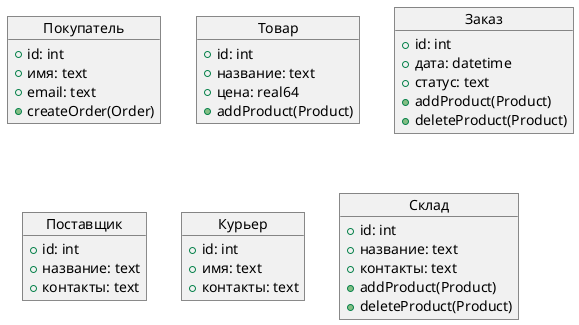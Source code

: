 @startuml
%set_variable_value("String", "text")
%set_variable_value("Integer", "int")
!Float = "real64"
!Date = "datetime"

object "Покупатель" as Customer{
    +id: Integer
    +имя: String
    +email: String
    +createOrder(Order)
} 

object "Товар" as Product{
    +id: Integer
    +название: String
    +цена: Float
    +addProduct(Product)
}

object "Заказ" as Order{
    +id: Integer
    +дата: Date
    +статус: String
    +addProduct(Product)
    +deleteProduct(Product)
}

object "Поставщик" as Provider{
    +id: Integer
    +название: String
    +контакты: String
}

object "Курьер" as Delivery{
    +id: Integer
    +имя: String
    +контакты: String
}

object "Склад" as Stock{
    +id: Integer
    +название: String
    +контакты: String
    +addProduct(Product)
    +deleteProduct(Product)
}
@enduml
